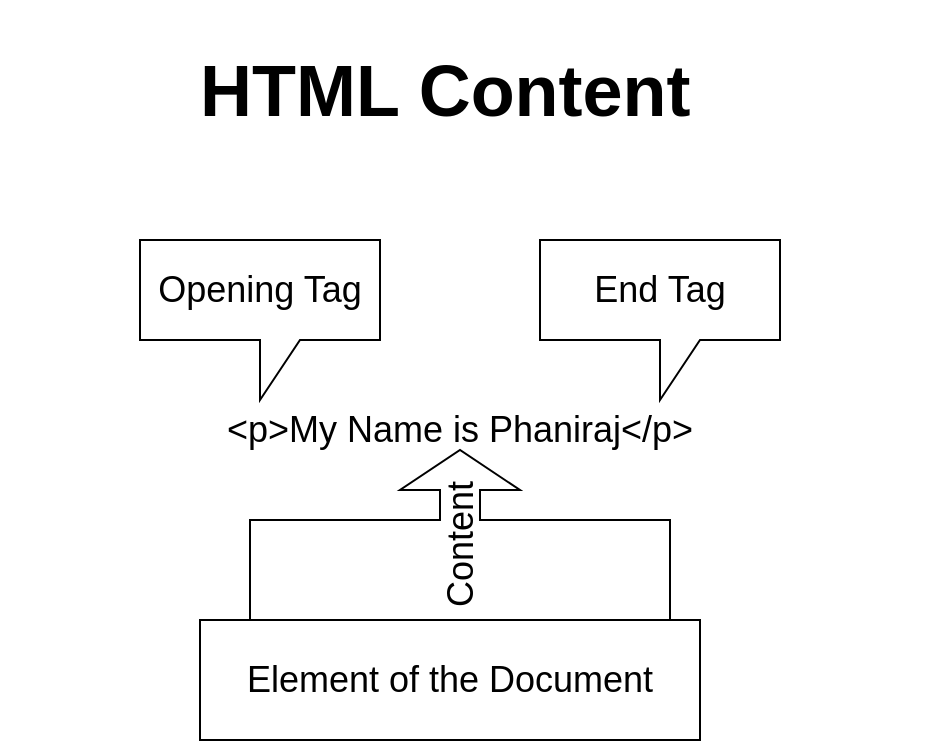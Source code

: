 <mxfile version="20.0.2" type="device"><diagram id="kBq1eK79KZGR4IziP3AI" name="Page-1"><mxGraphModel dx="782" dy="506" grid="1" gridSize="10" guides="1" tooltips="1" connect="1" arrows="1" fold="1" page="1" pageScale="1" pageWidth="850" pageHeight="1100" math="0" shadow="0"><root><mxCell id="0"/><mxCell id="1" parent="0"/><mxCell id="MIxTTpHvRH642jMznkcU-1" value="&amp;lt;p&amp;gt;My Name is Phaniraj&amp;lt;/p&amp;gt;" style="text;html=1;strokeColor=none;fillColor=none;align=center;verticalAlign=middle;whiteSpace=wrap;rounded=0;fontSize=18;" vertex="1" parent="1"><mxGeometry x="140" y="210" width="460" height="50" as="geometry"/></mxCell><mxCell id="MIxTTpHvRH642jMznkcU-2" value="Opening Tag" style="shape=callout;whiteSpace=wrap;html=1;perimeter=calloutPerimeter;fontSize=18;" vertex="1" parent="1"><mxGeometry x="210" y="140" width="120" height="80" as="geometry"/></mxCell><mxCell id="MIxTTpHvRH642jMznkcU-3" value="End Tag" style="shape=callout;whiteSpace=wrap;html=1;perimeter=calloutPerimeter;fontSize=18;" vertex="1" parent="1"><mxGeometry x="410" y="140" width="120" height="80" as="geometry"/></mxCell><mxCell id="MIxTTpHvRH642jMznkcU-4" value="Content" style="html=1;shadow=0;dashed=0;align=center;verticalAlign=middle;shape=mxgraph.arrows2.calloutArrow;dy=10;dx=20;notch=60;arrowHead=20;fontSize=18;rotation=-90;" vertex="1" parent="1"><mxGeometry x="322.5" y="187.5" width="95" height="210" as="geometry"/></mxCell><mxCell id="MIxTTpHvRH642jMznkcU-5" value="Element of the Document" style="rounded=0;whiteSpace=wrap;html=1;fontSize=18;" vertex="1" parent="1"><mxGeometry x="240" y="330" width="250" height="60" as="geometry"/></mxCell><mxCell id="MIxTTpHvRH642jMznkcU-6" value="&lt;h1&gt;HTML Content&lt;/h1&gt;" style="text;html=1;strokeColor=none;fillColor=none;spacing=5;spacingTop=-20;whiteSpace=wrap;overflow=hidden;rounded=0;fontSize=18;" vertex="1" parent="1"><mxGeometry x="235" y="30" width="375" height="120" as="geometry"/></mxCell></root></mxGraphModel></diagram></mxfile>